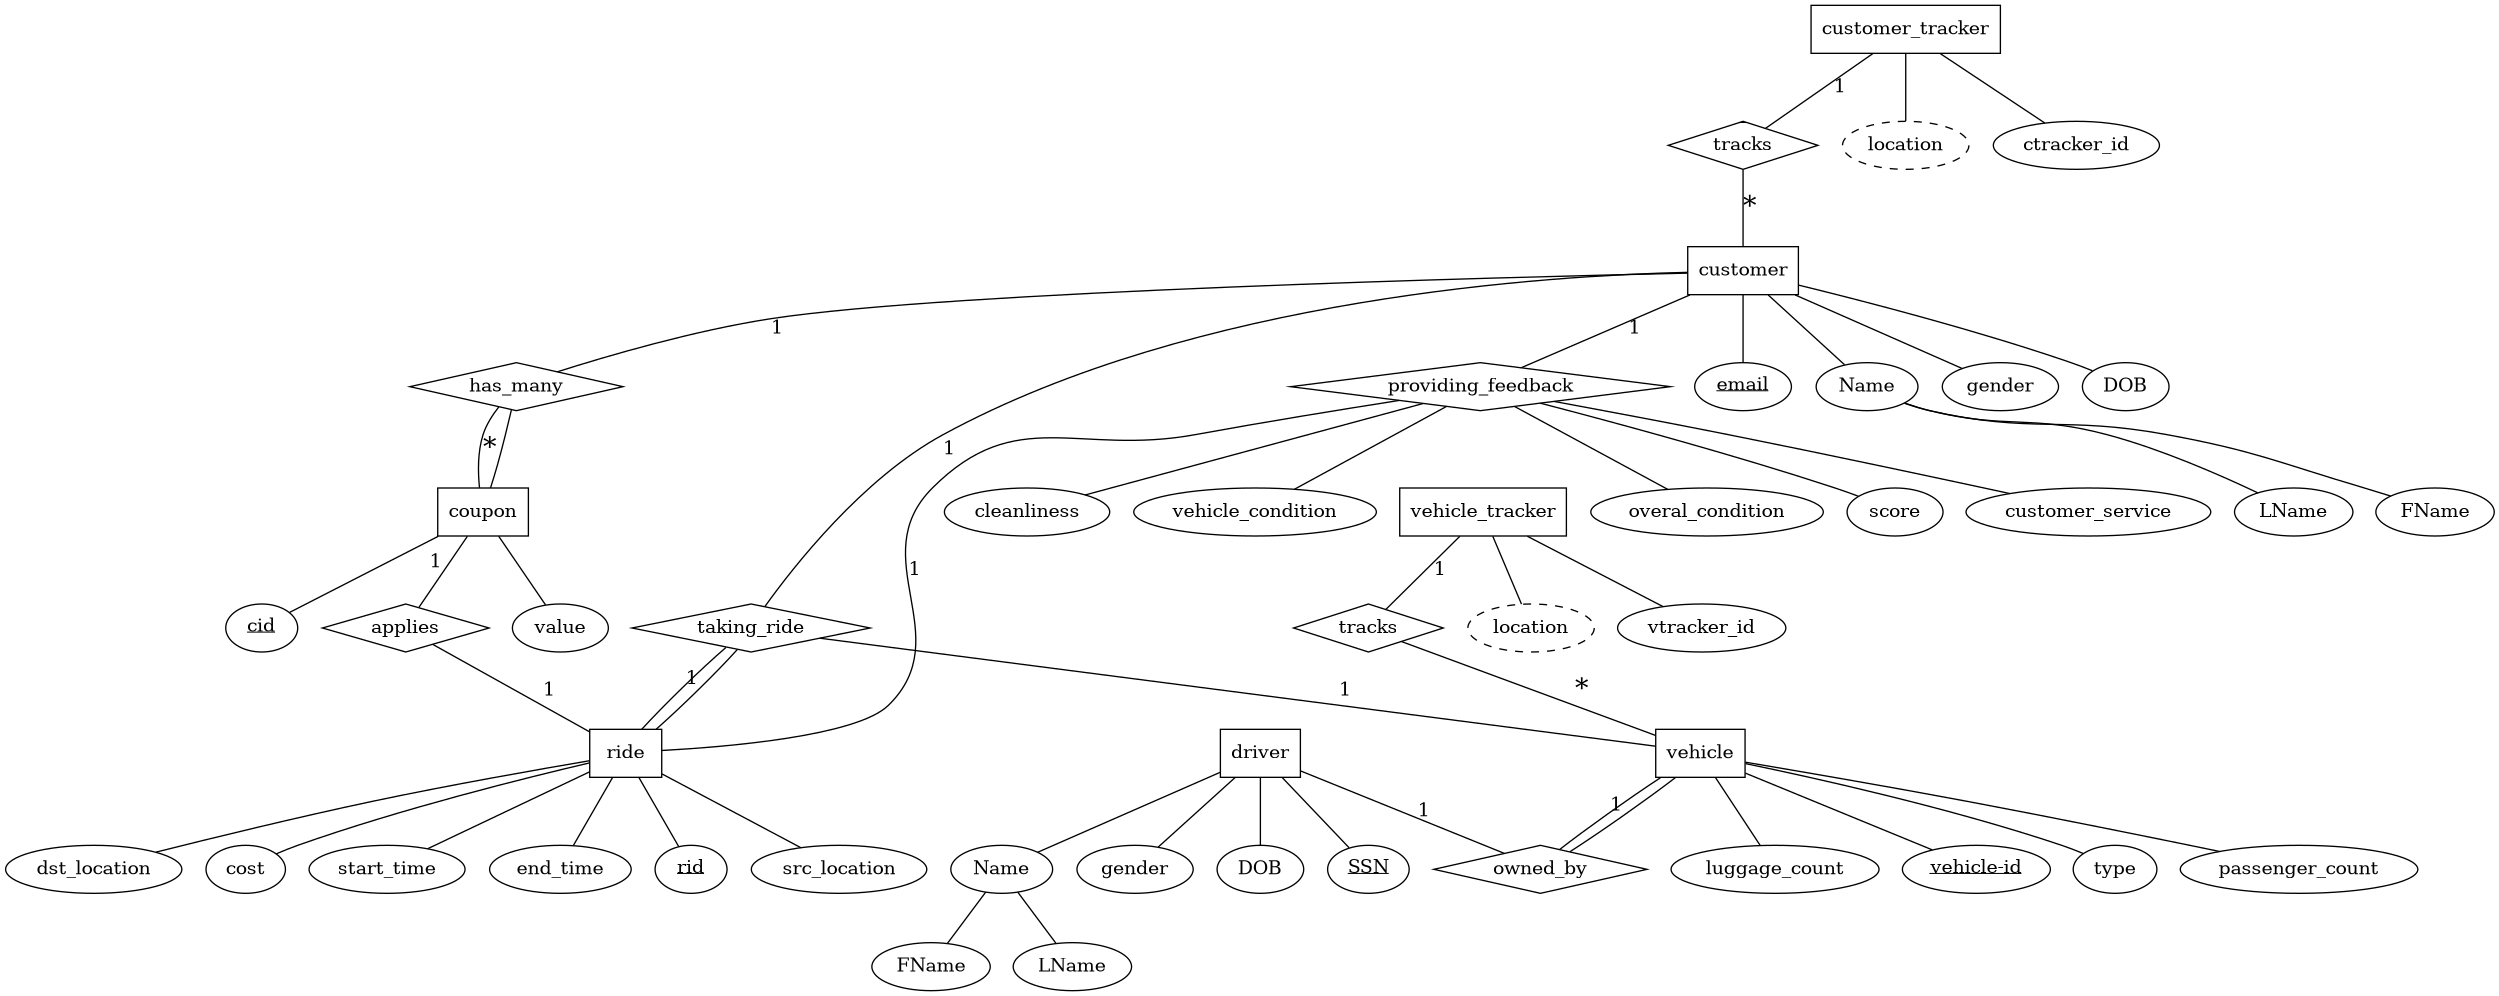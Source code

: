@startuml
digraph foo {
  vehicle [shape=box]
  vid [label=<<u>vehicle-id</u>>]

  vehicle -> vid [dir=none]
  vehicle -> type [dir=none]
  vehicle -> passenger_count [dir=none]
  vehicle -> luggage_count [dir=none]

  driver [shape=box]
  SSN [label=<<u>SSN</u>>]
  dname [label=Name]
  dfname [label=FName]
  dlname [label=LName]
  dgender [label=gender]
  dDOB [label=DOB]

  driver -> SSN [dir=none]
  driver -> dname [dir=none]
  dname -> dfname [dir=none]
  dname -> dlname [dir=none]
  driver -> dgender [dir=none]
  driver -> dDOB [dir=none]

  owned_by [shape=diamond]

  // Each vehicle must be owned by exactly 1 driver
  // Vehicle should not exist without a driver - hence total participation of Vehicle
  driver -> owned_by [dir=none, label=1]
  vehicle -> owned_by [dir=none]
  // xlabel places the label after drawing the edges
  owned_by -> vehicle[dir=none, xlabel=1]

  // rankdir = LR;

  customer [shape=box]
  email [label=<<u>email</u>>]
  cname [label=Name]
  cfname [label=FName]
  clname [label=LName]
  cgender [label=gender]
  cDOB [label=DOB]

  customer -> email [dir=none]
  customer -> cname [dir=none]
  cname -> cfname [dir=none]
  cname -> clname [dir=none]
  customer -> cgender [dir=none]
  customer -> cDOB [dir=none]

  ride [shape=box]
  rid [label=<<u>rid</u>>]

  ride -> rid [dir=none]
  ride -> src_location [dir=none]
  ride -> dst_location [dir=none]
  ride -> cost [dir=none]
  ride -> start_time [dir=none]
  ride -> end_time [dir=none]

  taking_ride [shape=diamond]

  customer -> taking_ride [dir=none, label=1]
  taking_ride -> ride [dir=none]
  ride -> taking_ride [dir=none, xlabel=1]

  taking_ride -> vehicle [dir=none, label=1]

  providing_feedback [shape=diamond]
  customer -> providing_feedback [dir=none, label=1]
  providing_feedback -> ride [dir=none, label=1]

  providing_feedback -> score [dir=none]
  providing_feedback -> customer_service [dir=none]
  providing_feedback -> cleanliness [dir=none]
  providing_feedback -> vehicle_condition [dir=none]
  providing_feedback -> overal_condition [dir=none]


  coupon [shape=box]
  has [label=has_many, shape=diamond]
  applies [shape=diamond]
  coupon_id [label=<<u>cid</u>>]

  coupon -> coupon_id [dir=none]
  coupon -> value [dir=none]
  customer -> has [dir=none, label=1]
  has -> coupon [dir=none]
  coupon -> has [dir=none, label="*", fontsize=20]
  coupon -> applies [dir=none, xlabel=1]
  applies -> ride [dir=none, label=1]

  vehicle_tracker [shape=box]
  t1 [label=tracks, shape=diamond]
  loc1 [label=location, border=dotted, style="dashed"]

  vehicle_tracker -> t1 [dir=none, label=1]
  vehicle_tracker -> vtracker_id [dir=none]
  vehicle_tracker -> loc1 [dir=none]
  t1 -> vehicle [dir=none, label="*", fontsize=20]

  customer_tracker [shape=box]
  t2 [label=tracks, shape=diamond]
  loc2 [label=location, border=dotted, style="dashed"]

  customer_tracker -> t2 [dir=none, label=1]
  customer_tracker -> ctracker_id [dir=none]
  customer_tracker -> loc2 [dir=none]
  t2 -> customer [dir=none, label="*", fontsize=20]
}
@enduml
